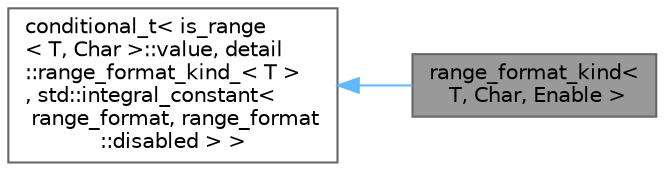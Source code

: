digraph "range_format_kind&lt; T, Char, Enable &gt;"
{
 // LATEX_PDF_SIZE
  bgcolor="transparent";
  edge [fontname=Helvetica,fontsize=10,labelfontname=Helvetica,labelfontsize=10];
  node [fontname=Helvetica,fontsize=10,shape=box,height=0.2,width=0.4];
  rankdir="LR";
  Node1 [id="Node000001",label="range_format_kind\<\l T, Char, Enable \>",height=0.2,width=0.4,color="gray40", fillcolor="grey60", style="filled", fontcolor="black",tooltip=" "];
  Node2 -> Node1 [id="edge1_Node000001_Node000002",dir="back",color="steelblue1",style="solid",tooltip=" "];
  Node2 [id="Node000002",label="conditional_t\< is_range\l\< T, Char \>::value, detail\l::range_format_kind_\< T \>\l, std::integral_constant\<\l range_format, range_format\l::disabled \> \>",height=0.2,width=0.4,color="gray40", fillcolor="white", style="filled",tooltip=" "];
}
